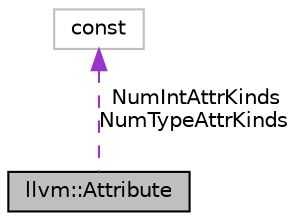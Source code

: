 digraph "llvm::Attribute"
{
 // LATEX_PDF_SIZE
  bgcolor="transparent";
  edge [fontname="Helvetica",fontsize="10",labelfontname="Helvetica",labelfontsize="10"];
  node [fontname="Helvetica",fontsize="10",shape=record];
  Node1 [label="llvm::Attribute",height=0.2,width=0.4,color="black", fillcolor="grey75", style="filled", fontcolor="black",tooltip=" "];
  Node2 -> Node1 [dir="back",color="darkorchid3",fontsize="10",style="dashed",label=" NumIntAttrKinds\nNumTypeAttrKinds" ,fontname="Helvetica"];
  Node2 [label="const",height=0.2,width=0.4,color="grey75",tooltip=" "];
}
